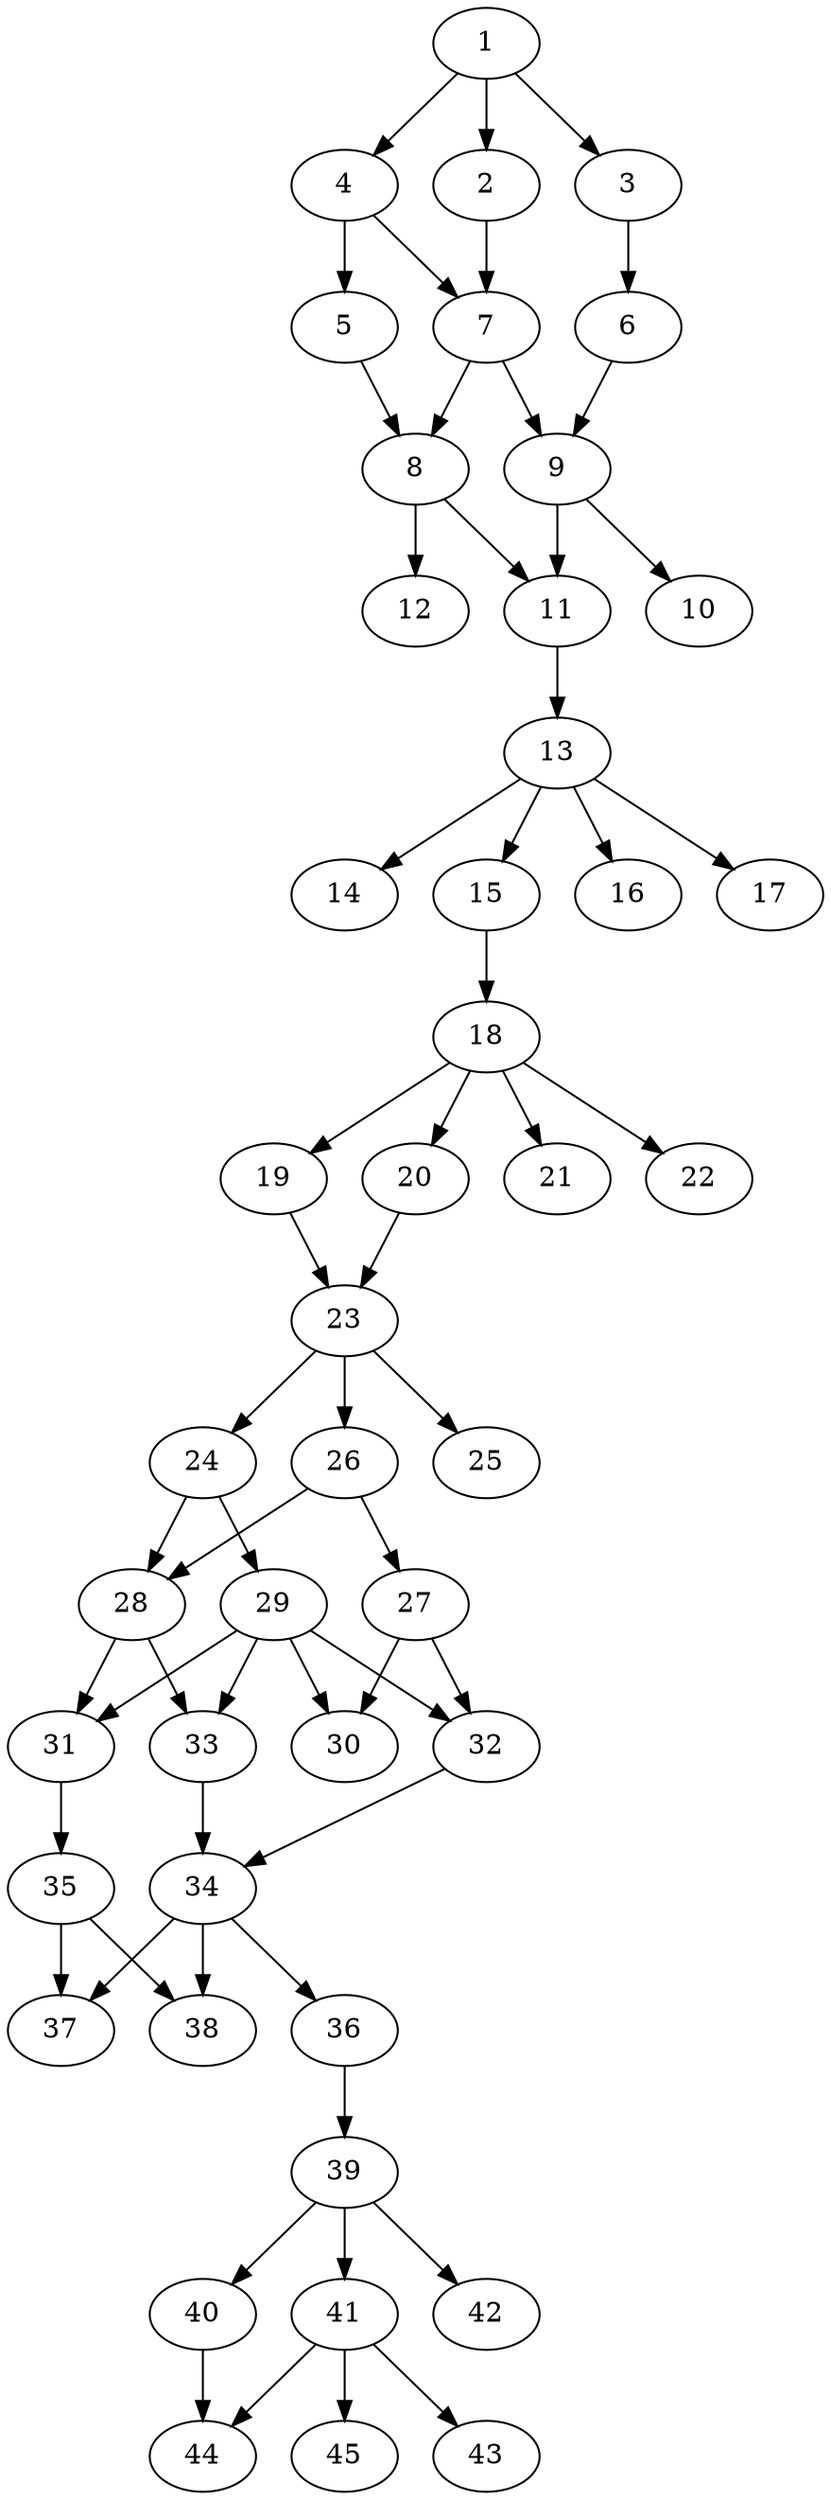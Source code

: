 // DAG automatically generated by daggen at Thu Oct  3 14:07:25 2019
// ./daggen --dot -n 45 --ccr 0.3 --fat 0.3 --regular 0.5 --density 0.7 --mindata 5242880 --maxdata 52428800 
digraph G {
  1 [size="96187733", alpha="0.16", expect_size="28856320"] 
  1 -> 2 [size ="28856320"]
  1 -> 3 [size ="28856320"]
  1 -> 4 [size ="28856320"]
  2 [size="147111253", alpha="0.05", expect_size="44133376"] 
  2 -> 7 [size ="44133376"]
  3 [size="72331947", alpha="0.19", expect_size="21699584"] 
  3 -> 6 [size ="21699584"]
  4 [size="106424320", alpha="0.18", expect_size="31927296"] 
  4 -> 5 [size ="31927296"]
  4 -> 7 [size ="31927296"]
  5 [size="20333227", alpha="0.10", expect_size="6099968"] 
  5 -> 8 [size ="6099968"]
  6 [size="128010240", alpha="0.06", expect_size="38403072"] 
  6 -> 9 [size ="38403072"]
  7 [size="135512747", alpha="0.06", expect_size="40653824"] 
  7 -> 8 [size ="40653824"]
  7 -> 9 [size ="40653824"]
  8 [size="133771947", alpha="0.02", expect_size="40131584"] 
  8 -> 11 [size ="40131584"]
  8 -> 12 [size ="40131584"]
  9 [size="70710613", alpha="0.06", expect_size="21213184"] 
  9 -> 10 [size ="21213184"]
  9 -> 11 [size ="21213184"]
  10 [size="25105067", alpha="0.00", expect_size="7531520"] 
  11 [size="156405760", alpha="0.11", expect_size="46921728"] 
  11 -> 13 [size ="46921728"]
  12 [size="122719573", alpha="0.19", expect_size="36815872"] 
  13 [size="161327787", alpha="0.08", expect_size="48398336"] 
  13 -> 14 [size ="48398336"]
  13 -> 15 [size ="48398336"]
  13 -> 16 [size ="48398336"]
  13 -> 17 [size ="48398336"]
  14 [size="152459947", alpha="0.00", expect_size="45737984"] 
  15 [size="136451413", alpha="0.15", expect_size="40935424"] 
  15 -> 18 [size ="40935424"]
  16 [size="60105387", alpha="0.15", expect_size="18031616"] 
  17 [size="104253440", alpha="0.13", expect_size="31276032"] 
  18 [size="154767360", alpha="0.11", expect_size="46430208"] 
  18 -> 19 [size ="46430208"]
  18 -> 20 [size ="46430208"]
  18 -> 21 [size ="46430208"]
  18 -> 22 [size ="46430208"]
  19 [size="173213013", alpha="0.07", expect_size="51963904"] 
  19 -> 23 [size ="51963904"]
  20 [size="66488320", alpha="0.05", expect_size="19946496"] 
  20 -> 23 [size ="19946496"]
  21 [size="69823147", alpha="0.13", expect_size="20946944"] 
  22 [size="156279467", alpha="0.18", expect_size="46883840"] 
  23 [size="150142293", alpha="0.10", expect_size="45042688"] 
  23 -> 24 [size ="45042688"]
  23 -> 25 [size ="45042688"]
  23 -> 26 [size ="45042688"]
  24 [size="58303147", alpha="0.13", expect_size="17490944"] 
  24 -> 28 [size ="17490944"]
  24 -> 29 [size ="17490944"]
  25 [size="58982400", alpha="0.16", expect_size="17694720"] 
  26 [size="17759573", alpha="0.14", expect_size="5327872"] 
  26 -> 27 [size ="5327872"]
  26 -> 28 [size ="5327872"]
  27 [size="136372907", alpha="0.06", expect_size="40911872"] 
  27 -> 30 [size ="40911872"]
  27 -> 32 [size ="40911872"]
  28 [size="81807360", alpha="0.14", expect_size="24542208"] 
  28 -> 31 [size ="24542208"]
  28 -> 33 [size ="24542208"]
  29 [size="168820053", alpha="0.08", expect_size="50646016"] 
  29 -> 30 [size ="50646016"]
  29 -> 31 [size ="50646016"]
  29 -> 32 [size ="50646016"]
  29 -> 33 [size ="50646016"]
  30 [size="63115947", alpha="0.03", expect_size="18934784"] 
  31 [size="101519360", alpha="0.16", expect_size="30455808"] 
  31 -> 35 [size ="30455808"]
  32 [size="48168960", alpha="0.02", expect_size="14450688"] 
  32 -> 34 [size ="14450688"]
  33 [size="32703147", alpha="0.06", expect_size="9810944"] 
  33 -> 34 [size ="9810944"]
  34 [size="109977600", alpha="0.08", expect_size="32993280"] 
  34 -> 36 [size ="32993280"]
  34 -> 37 [size ="32993280"]
  34 -> 38 [size ="32993280"]
  35 [size="54370987", alpha="0.04", expect_size="16311296"] 
  35 -> 37 [size ="16311296"]
  35 -> 38 [size ="16311296"]
  36 [size="26023253", alpha="0.07", expect_size="7806976"] 
  36 -> 39 [size ="7806976"]
  37 [size="135471787", alpha="0.20", expect_size="40641536"] 
  38 [size="28897280", alpha="0.10", expect_size="8669184"] 
  39 [size="137164800", alpha="0.01", expect_size="41149440"] 
  39 -> 40 [size ="41149440"]
  39 -> 41 [size ="41149440"]
  39 -> 42 [size ="41149440"]
  40 [size="41652907", alpha="0.17", expect_size="12495872"] 
  40 -> 44 [size ="12495872"]
  41 [size="64566613", alpha="0.01", expect_size="19369984"] 
  41 -> 43 [size ="19369984"]
  41 -> 44 [size ="19369984"]
  41 -> 45 [size ="19369984"]
  42 [size="30266027", alpha="0.02", expect_size="9079808"] 
  43 [size="43997867", alpha="0.19", expect_size="13199360"] 
  44 [size="92327253", alpha="0.02", expect_size="27698176"] 
  45 [size="152954880", alpha="0.11", expect_size="45886464"] 
}
